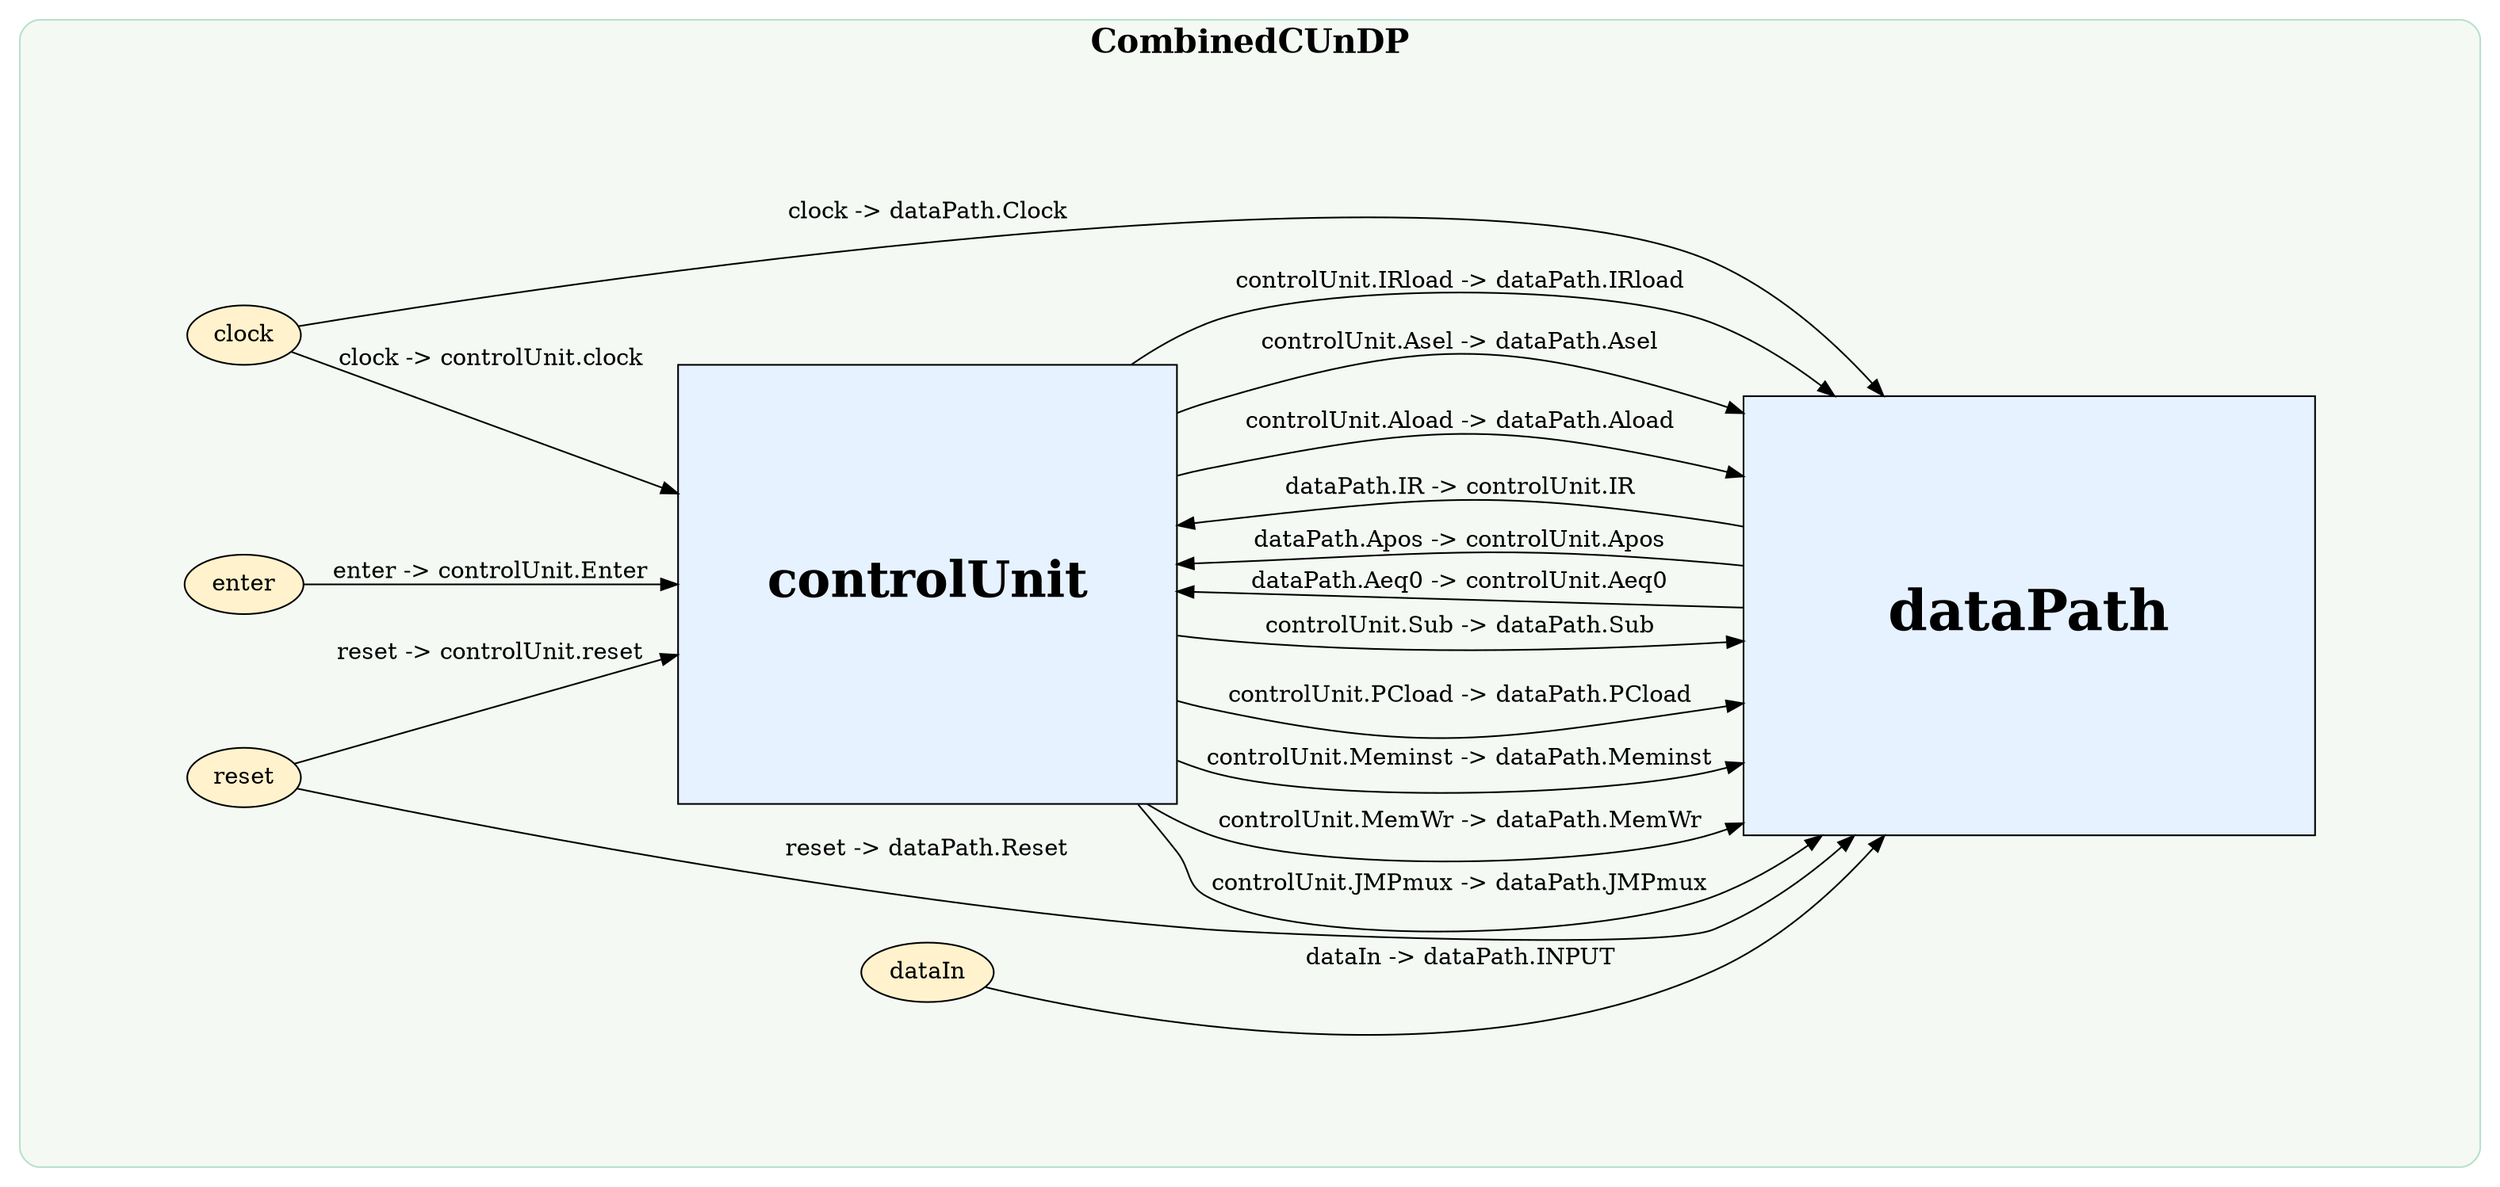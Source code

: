 digraph G {
	rankdir=LR
	subgraph cluster_CombinedCUnDP {
		color="#b7e1cd" fillcolor="#f4f9f4" fontname="times-bold" fontsize=20 label=CombinedCUnDP margin="100,100" style="rounded,filled"
		controlUnit [label=controlUnit fillcolor="#e6f2ff" fixedsize=false fontname="times-bold" fontsize=30 height=3.7 shape=box style=filled width=4.199999999999999]
		dataPath [label=dataPath fillcolor="#e6f2ff" fixedsize=false fontname="times-bold" fontsize=34 height=3.7 shape=box style=filled width=4.8]
		dataPath -> controlUnit [label="dataPath.Aeq0 -> controlUnit.Aeq0"]
		dataPath -> controlUnit [label="dataPath.Apos -> controlUnit.Apos"]
		CONST_enter [label=enter fillcolor="#fff2cc" fontsize=14 shape=ellipse style=filled]
		CONST_enter -> controlUnit [label="enter -> controlUnit.Enter"]
		dataPath -> controlUnit [label="dataPath.IR -> controlUnit.IR"]
		CONST_clock [label=clock fillcolor="#fff2cc" fontsize=14 shape=ellipse style=filled]
		CONST_clock -> controlUnit [label="clock -> controlUnit.clock"]
		CONST_reset [label=reset fillcolor="#fff2cc" fontsize=14 shape=ellipse style=filled]
		CONST_reset -> controlUnit [label="reset -> controlUnit.reset"]
		controlUnit -> dataPath [label="controlUnit.Aload -> dataPath.Aload"]
		controlUnit -> dataPath [label="controlUnit.Asel -> dataPath.Asel"]
		CONST_clock -> dataPath [label="clock -> dataPath.Clock"]
		CONST_dataIn [label=dataIn fillcolor="#fff2cc" fontsize=14 shape=ellipse style=filled]
		CONST_dataIn -> dataPath [label="dataIn -> dataPath.INPUT"]
		controlUnit -> dataPath [label="controlUnit.IRload -> dataPath.IRload"]
		controlUnit -> dataPath [label="controlUnit.JMPmux -> dataPath.JMPmux"]
		controlUnit -> dataPath [label="controlUnit.MemWr -> dataPath.MemWr"]
		controlUnit -> dataPath [label="controlUnit.Meminst -> dataPath.Meminst"]
		controlUnit -> dataPath [label="controlUnit.PCload -> dataPath.PCload"]
		CONST_reset -> dataPath [label="reset -> dataPath.Reset"]
		controlUnit -> dataPath [label="controlUnit.Sub -> dataPath.Sub"]
	}
}
